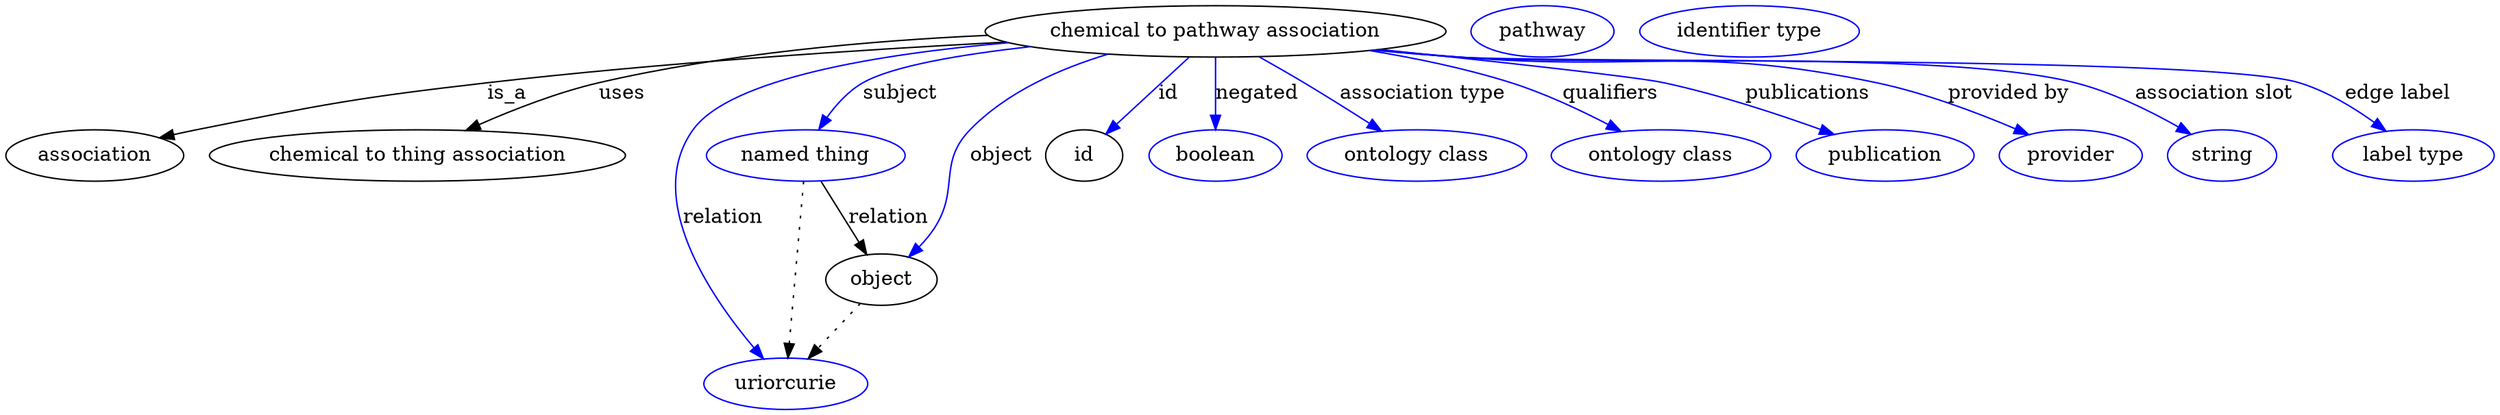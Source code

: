 digraph {
	graph [bb="0,0,1440.1,281"];
	node [label="\N"];
	"chemical to pathway association"	 [height=0.5,
		label="chemical to pathway association",
		pos="704.4,263",
		width=3.4663];
	association	 [height=0.5,
		pos="49.402,177",
		width=1.3723];
	"chemical to pathway association" -> association	 [label=is_a,
		lp="282.68,220",
		pos="e,86.363,189.12 587.17,256.78 499.71,251.29 377.45,241.82 270.85,227 197.53,216.81 179.18,213.11 107.4,195 103.76,194.08 100.01,\
193.07 96.258,192.01"];
	"chemical to thing association"	 [height=0.5,
		pos="229.4,177",
		width=3.1391];
	"chemical to pathway association" -> "chemical to thing association"	 [label=uses,
		lp="344.46,220",
		pos="e,258.45,194.59 588.57,256.29 497.65,250.18 378.91,240.12 332.29,227 309.78,220.66 286.22,209.58 267.32,199.46"];
	subject	 [color=blue,
		height=0.5,
		label="named thing",
		pos="452.4,177",
		width=1.5019];
	"chemical to pathway association" -> subject	 [color=blue,
		label=subject,
		lp="509.23,220",
		pos="e,460.96,195.09 599.99,253.09 554.7,247.27 507.71,238.73 488.75,227 479.57,221.33 472,212.4 466.19,203.65",
		style=solid];
	relation	 [color=blue,
		height=0.5,
		label=uriorcurie,
		pos="439.4,18",
		width=1.2492];
	"chemical to pathway association" -> relation	 [color=blue,
		label=relation,
		lp="401.78,134",
		pos="e,425.7,35.363 593.04,254.87 511.94,246.2 412.41,228.83 389.4,195 357.37,147.9 394.25,80.499 419.57,43.957",
		style=solid];
	object	 [height=0.5,
		pos="499.4,91",
		width=0.88096];
	"chemical to pathway association" -> object	 [color=blue,
		label=object,
		lp="568.51,177",
		pos="e,513.39,107.52 640.81,247.42 610.19,237.06 575.03,220.52 551.19,195 529.24,171.49 541.73,155.28 526.4,127 524.35,123.21 521.93,\
119.39 519.4,115.72",
		style=solid];
	id	 [height=0.5,
		pos="621.4,177",
		width=0.75];
	"chemical to pathway association" -> id	 [color=blue,
		label=id,
		lp="673.85,220",
		pos="e,636.2,192.34 686.8,244.76 674.11,231.62 656.9,213.79 643.32,199.71",
		style=solid];
	negated	 [color=blue,
		height=0.5,
		label=boolean,
		pos="704.4,177",
		width=1.0584];
	"chemical to pathway association" -> negated	 [color=blue,
		label=negated,
		lp="726.17,220",
		pos="e,704.4,195.21 704.4,244.76 704.4,233.36 704.4,218.43 704.4,205.49",
		style=solid];
	"association type"	 [color=blue,
		height=0.5,
		label="ontology class",
		pos="821.4,177",
		width=1.6931];
	"chemical to pathway association" -> "association type"	 [color=blue,
		label="association type",
		lp="815.31,220",
		pos="e,798.38,193.92 728.64,245.18 746.49,232.07 770.89,214.13 790.19,199.94",
		style=solid];
	qualifiers	 [color=blue,
		height=0.5,
		label="ontology class",
		pos="961.4,177",
		width=1.6931];
	"chemical to pathway association" -> qualifiers	 [color=blue,
		label=qualifiers,
		lp="921.45,220",
		pos="e,934.24,193.38 784.49,249.16 810.39,243.58 838.98,236.24 864.4,227 885.33,219.39 907.48,208.24 925.33,198.39",
		style=solid];
	publications	 [color=blue,
		height=0.5,
		label=publication,
		pos="1090.4,177",
		width=1.3859];
	"chemical to pathway association" -> publications	 [color=blue,
		label=publications,
		lp="1032.6,220",
		pos="e,1057.8,190.82 795.51,250.62 859.48,241.78 936.21,230.8 951.4,227 984.64,218.69 1021,205.44 1048.3,194.66",
		style=solid];
	"provided by"	 [color=blue,
		height=0.5,
		label=provider,
		pos="1198.4,177",
		width=1.1129];
	"chemical to pathway association" -> "provided by"	 [color=blue,
		label="provided by",
		lp="1148,220",
		pos="e,1171.2,190.36 793.34,250.34 808.36,248.41 823.81,246.54 838.4,245 941.25,234.11 969.59,250.07 1070.4,227 1102.4,219.69 1136.9,\
205.81 1162,194.53",
		style=solid];
	"association slot"	 [color=blue,
		height=0.5,
		label=string,
		pos="1286.4,177",
		width=0.8403];
	"chemical to pathway association" -> "association slot"	 [color=blue,
		label="association slot",
		lp="1266.4,220",
		pos="e,1265.7,190.39 792.22,250.16 807.59,248.21 823.44,246.39 838.4,245 915.28,237.85 1110.7,246.53 1185.4,227 1210.9,220.33 1237.5,\
206.84 1257,195.56",
		style=solid];
	"edge label"	 [color=blue,
		height=0.5,
		label="label type",
		pos="1395.4,177",
		width=1.2425];
	"chemical to pathway association" -> "edge label"	 [color=blue,
		label="edge label",
		lp="1373,220",
		pos="e,1375.2,193.36 791.49,250.07 807.08,248.11 823.2,246.31 838.4,245 943.65,235.96 1212.3,257.48 1313.4,227 1332.6,221.21 1351.9,209.81 \
1366.9,199.35",
		style=solid];
	subject -> relation	 [pos="e,440.88,36.027 450.91,158.76 448.66,131.21 444.37,78.735 441.71,46.223",
		style=dotted];
	subject -> object	 [label=relation,
		lp="500.78,134",
		pos="e,490,108.21 462.14,159.18 468.78,147.03 477.69,130.73 485.13,117.12"];
	object -> relation	 [pos="e,453.59,35.261 485.79,74.435 478.2,65.207 468.6,53.528 460.11,43.191",
		style=dotted];
	"chemical to pathway association_object"	 [color=blue,
		height=0.5,
		label=pathway,
		pos="887.4,263",
		width=1.1129];
	association_id	 [color=blue,
		height=0.5,
		label="identifier type",
		pos="1005.4,263",
		width=1.652];
}
